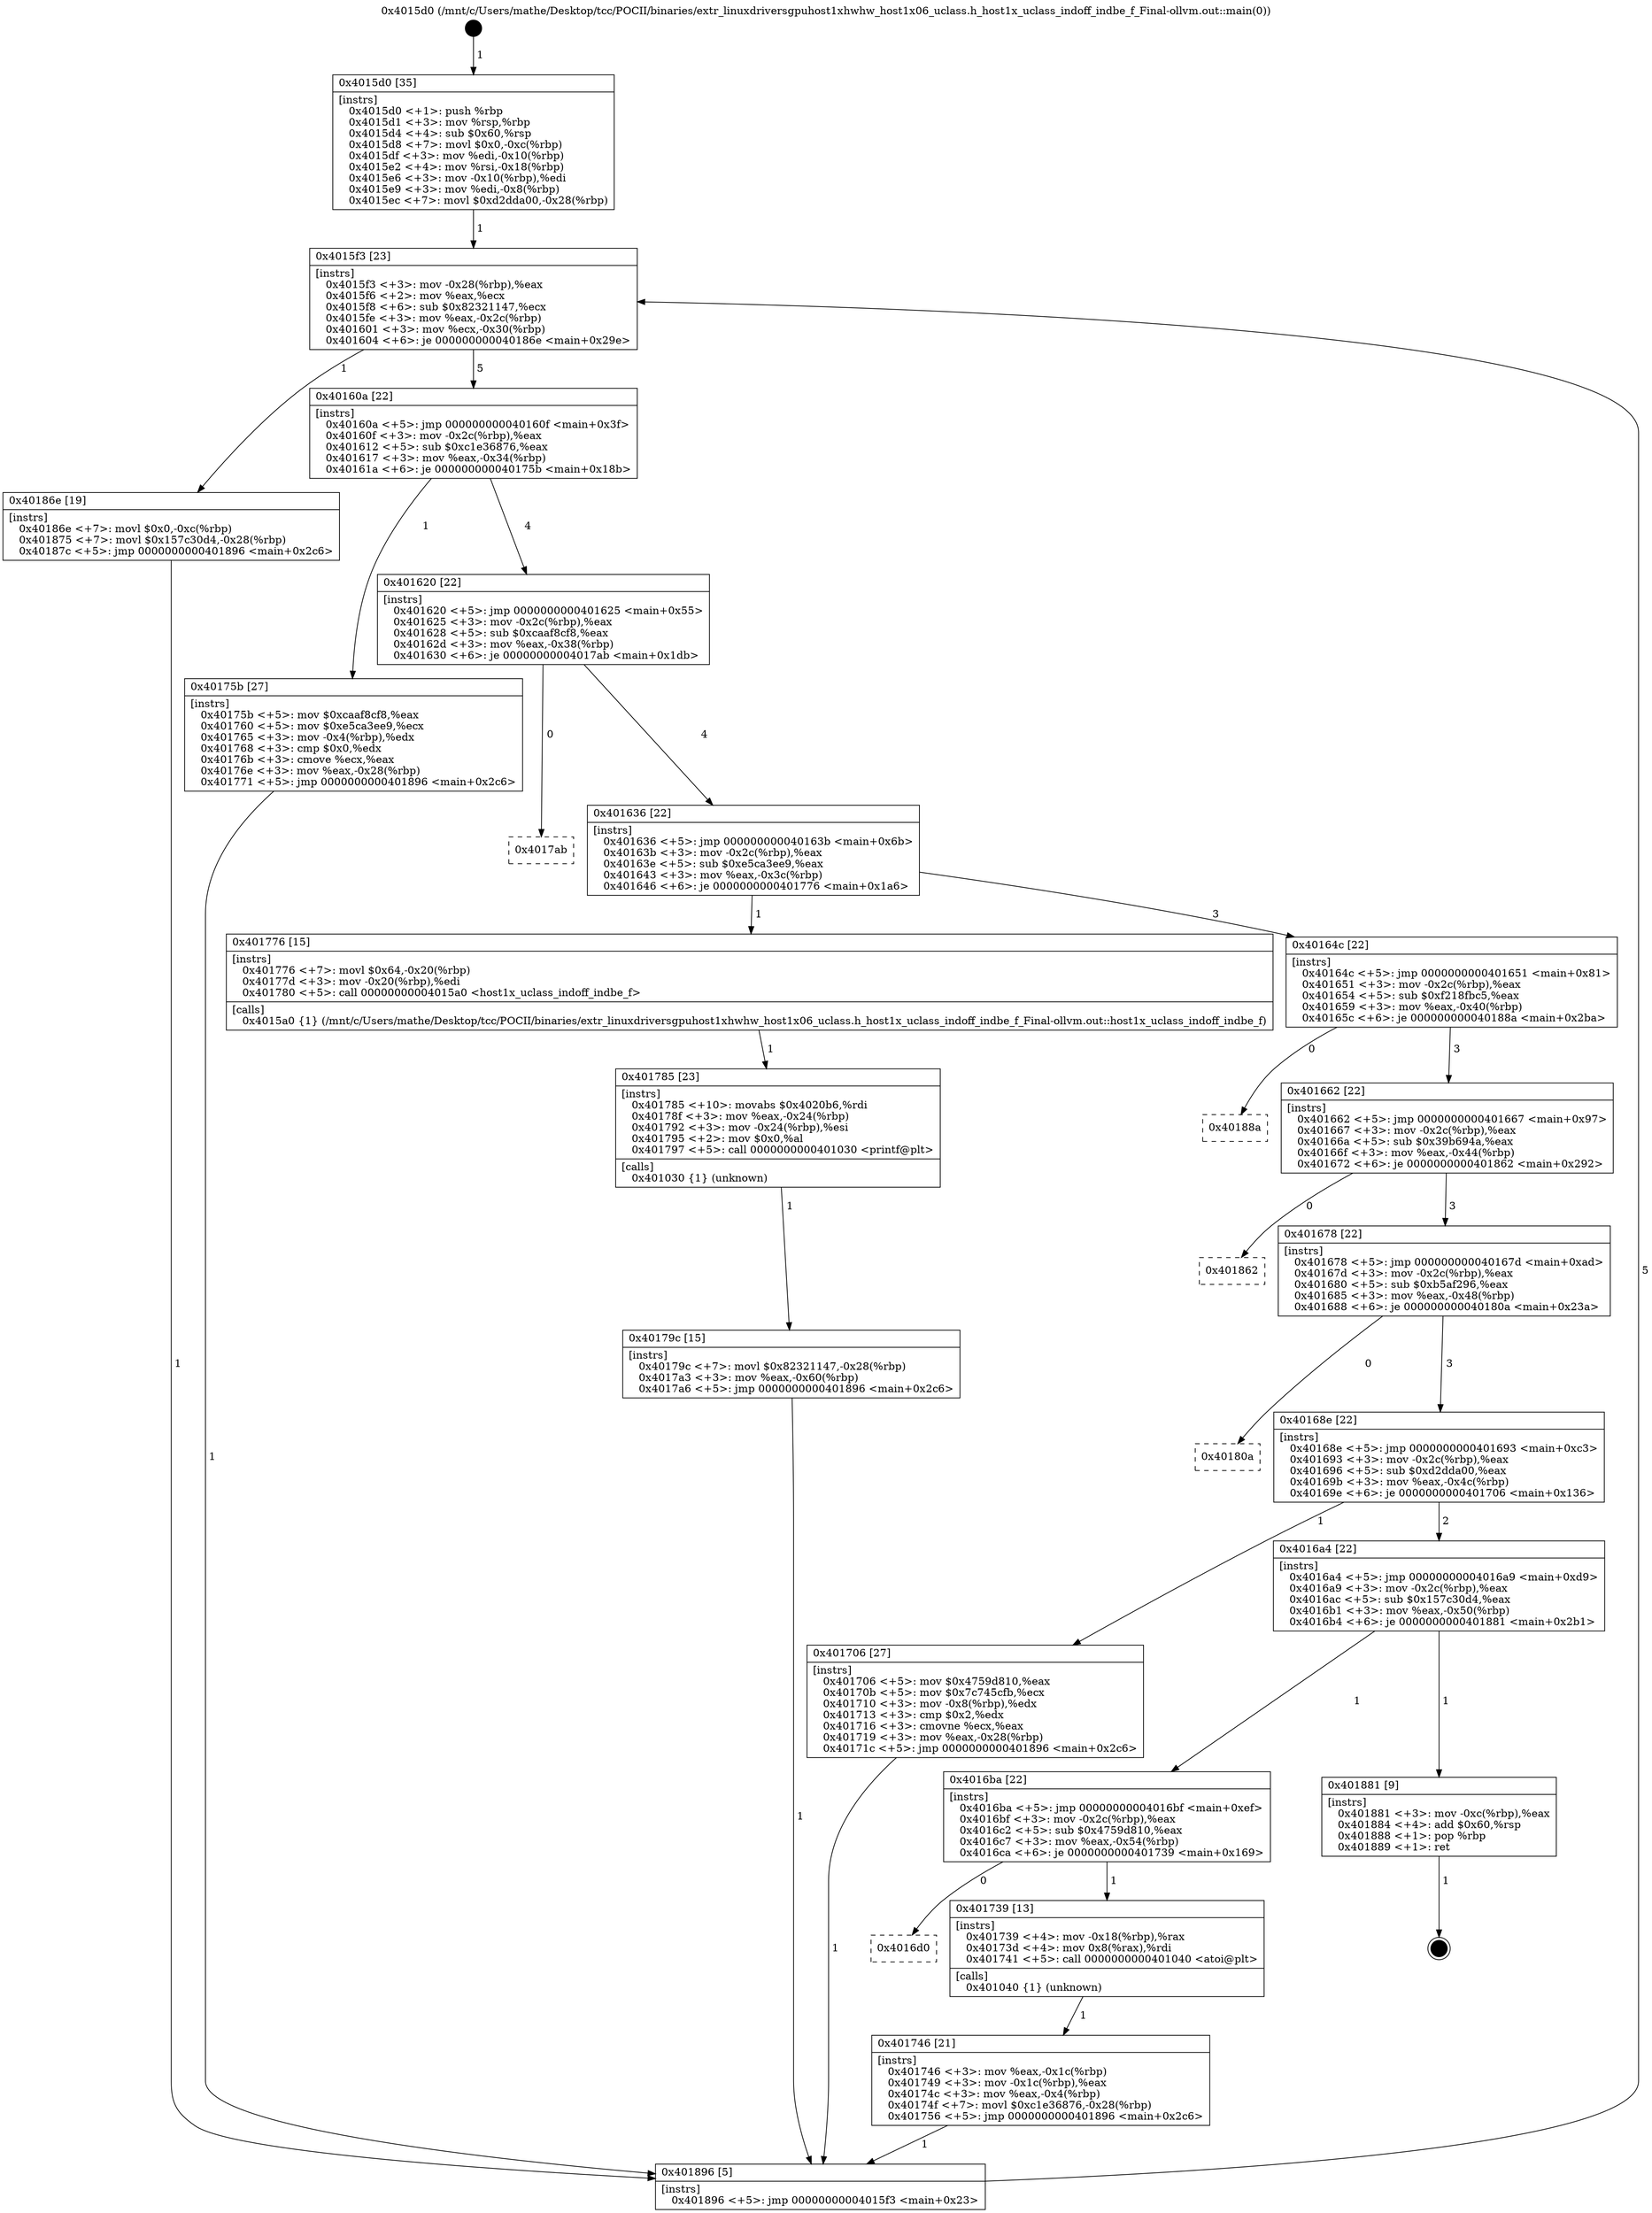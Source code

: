 digraph "0x4015d0" {
  label = "0x4015d0 (/mnt/c/Users/mathe/Desktop/tcc/POCII/binaries/extr_linuxdriversgpuhost1xhwhw_host1x06_uclass.h_host1x_uclass_indoff_indbe_f_Final-ollvm.out::main(0))"
  labelloc = "t"
  node[shape=record]

  Entry [label="",width=0.3,height=0.3,shape=circle,fillcolor=black,style=filled]
  "0x4015f3" [label="{
     0x4015f3 [23]\l
     | [instrs]\l
     &nbsp;&nbsp;0x4015f3 \<+3\>: mov -0x28(%rbp),%eax\l
     &nbsp;&nbsp;0x4015f6 \<+2\>: mov %eax,%ecx\l
     &nbsp;&nbsp;0x4015f8 \<+6\>: sub $0x82321147,%ecx\l
     &nbsp;&nbsp;0x4015fe \<+3\>: mov %eax,-0x2c(%rbp)\l
     &nbsp;&nbsp;0x401601 \<+3\>: mov %ecx,-0x30(%rbp)\l
     &nbsp;&nbsp;0x401604 \<+6\>: je 000000000040186e \<main+0x29e\>\l
  }"]
  "0x40186e" [label="{
     0x40186e [19]\l
     | [instrs]\l
     &nbsp;&nbsp;0x40186e \<+7\>: movl $0x0,-0xc(%rbp)\l
     &nbsp;&nbsp;0x401875 \<+7\>: movl $0x157c30d4,-0x28(%rbp)\l
     &nbsp;&nbsp;0x40187c \<+5\>: jmp 0000000000401896 \<main+0x2c6\>\l
  }"]
  "0x40160a" [label="{
     0x40160a [22]\l
     | [instrs]\l
     &nbsp;&nbsp;0x40160a \<+5\>: jmp 000000000040160f \<main+0x3f\>\l
     &nbsp;&nbsp;0x40160f \<+3\>: mov -0x2c(%rbp),%eax\l
     &nbsp;&nbsp;0x401612 \<+5\>: sub $0xc1e36876,%eax\l
     &nbsp;&nbsp;0x401617 \<+3\>: mov %eax,-0x34(%rbp)\l
     &nbsp;&nbsp;0x40161a \<+6\>: je 000000000040175b \<main+0x18b\>\l
  }"]
  Exit [label="",width=0.3,height=0.3,shape=circle,fillcolor=black,style=filled,peripheries=2]
  "0x40175b" [label="{
     0x40175b [27]\l
     | [instrs]\l
     &nbsp;&nbsp;0x40175b \<+5\>: mov $0xcaaf8cf8,%eax\l
     &nbsp;&nbsp;0x401760 \<+5\>: mov $0xe5ca3ee9,%ecx\l
     &nbsp;&nbsp;0x401765 \<+3\>: mov -0x4(%rbp),%edx\l
     &nbsp;&nbsp;0x401768 \<+3\>: cmp $0x0,%edx\l
     &nbsp;&nbsp;0x40176b \<+3\>: cmove %ecx,%eax\l
     &nbsp;&nbsp;0x40176e \<+3\>: mov %eax,-0x28(%rbp)\l
     &nbsp;&nbsp;0x401771 \<+5\>: jmp 0000000000401896 \<main+0x2c6\>\l
  }"]
  "0x401620" [label="{
     0x401620 [22]\l
     | [instrs]\l
     &nbsp;&nbsp;0x401620 \<+5\>: jmp 0000000000401625 \<main+0x55\>\l
     &nbsp;&nbsp;0x401625 \<+3\>: mov -0x2c(%rbp),%eax\l
     &nbsp;&nbsp;0x401628 \<+5\>: sub $0xcaaf8cf8,%eax\l
     &nbsp;&nbsp;0x40162d \<+3\>: mov %eax,-0x38(%rbp)\l
     &nbsp;&nbsp;0x401630 \<+6\>: je 00000000004017ab \<main+0x1db\>\l
  }"]
  "0x40179c" [label="{
     0x40179c [15]\l
     | [instrs]\l
     &nbsp;&nbsp;0x40179c \<+7\>: movl $0x82321147,-0x28(%rbp)\l
     &nbsp;&nbsp;0x4017a3 \<+3\>: mov %eax,-0x60(%rbp)\l
     &nbsp;&nbsp;0x4017a6 \<+5\>: jmp 0000000000401896 \<main+0x2c6\>\l
  }"]
  "0x4017ab" [label="{
     0x4017ab\l
  }", style=dashed]
  "0x401636" [label="{
     0x401636 [22]\l
     | [instrs]\l
     &nbsp;&nbsp;0x401636 \<+5\>: jmp 000000000040163b \<main+0x6b\>\l
     &nbsp;&nbsp;0x40163b \<+3\>: mov -0x2c(%rbp),%eax\l
     &nbsp;&nbsp;0x40163e \<+5\>: sub $0xe5ca3ee9,%eax\l
     &nbsp;&nbsp;0x401643 \<+3\>: mov %eax,-0x3c(%rbp)\l
     &nbsp;&nbsp;0x401646 \<+6\>: je 0000000000401776 \<main+0x1a6\>\l
  }"]
  "0x401785" [label="{
     0x401785 [23]\l
     | [instrs]\l
     &nbsp;&nbsp;0x401785 \<+10\>: movabs $0x4020b6,%rdi\l
     &nbsp;&nbsp;0x40178f \<+3\>: mov %eax,-0x24(%rbp)\l
     &nbsp;&nbsp;0x401792 \<+3\>: mov -0x24(%rbp),%esi\l
     &nbsp;&nbsp;0x401795 \<+2\>: mov $0x0,%al\l
     &nbsp;&nbsp;0x401797 \<+5\>: call 0000000000401030 \<printf@plt\>\l
     | [calls]\l
     &nbsp;&nbsp;0x401030 \{1\} (unknown)\l
  }"]
  "0x401776" [label="{
     0x401776 [15]\l
     | [instrs]\l
     &nbsp;&nbsp;0x401776 \<+7\>: movl $0x64,-0x20(%rbp)\l
     &nbsp;&nbsp;0x40177d \<+3\>: mov -0x20(%rbp),%edi\l
     &nbsp;&nbsp;0x401780 \<+5\>: call 00000000004015a0 \<host1x_uclass_indoff_indbe_f\>\l
     | [calls]\l
     &nbsp;&nbsp;0x4015a0 \{1\} (/mnt/c/Users/mathe/Desktop/tcc/POCII/binaries/extr_linuxdriversgpuhost1xhwhw_host1x06_uclass.h_host1x_uclass_indoff_indbe_f_Final-ollvm.out::host1x_uclass_indoff_indbe_f)\l
  }"]
  "0x40164c" [label="{
     0x40164c [22]\l
     | [instrs]\l
     &nbsp;&nbsp;0x40164c \<+5\>: jmp 0000000000401651 \<main+0x81\>\l
     &nbsp;&nbsp;0x401651 \<+3\>: mov -0x2c(%rbp),%eax\l
     &nbsp;&nbsp;0x401654 \<+5\>: sub $0xf218fbc5,%eax\l
     &nbsp;&nbsp;0x401659 \<+3\>: mov %eax,-0x40(%rbp)\l
     &nbsp;&nbsp;0x40165c \<+6\>: je 000000000040188a \<main+0x2ba\>\l
  }"]
  "0x401746" [label="{
     0x401746 [21]\l
     | [instrs]\l
     &nbsp;&nbsp;0x401746 \<+3\>: mov %eax,-0x1c(%rbp)\l
     &nbsp;&nbsp;0x401749 \<+3\>: mov -0x1c(%rbp),%eax\l
     &nbsp;&nbsp;0x40174c \<+3\>: mov %eax,-0x4(%rbp)\l
     &nbsp;&nbsp;0x40174f \<+7\>: movl $0xc1e36876,-0x28(%rbp)\l
     &nbsp;&nbsp;0x401756 \<+5\>: jmp 0000000000401896 \<main+0x2c6\>\l
  }"]
  "0x40188a" [label="{
     0x40188a\l
  }", style=dashed]
  "0x401662" [label="{
     0x401662 [22]\l
     | [instrs]\l
     &nbsp;&nbsp;0x401662 \<+5\>: jmp 0000000000401667 \<main+0x97\>\l
     &nbsp;&nbsp;0x401667 \<+3\>: mov -0x2c(%rbp),%eax\l
     &nbsp;&nbsp;0x40166a \<+5\>: sub $0x39b694a,%eax\l
     &nbsp;&nbsp;0x40166f \<+3\>: mov %eax,-0x44(%rbp)\l
     &nbsp;&nbsp;0x401672 \<+6\>: je 0000000000401862 \<main+0x292\>\l
  }"]
  "0x4016d0" [label="{
     0x4016d0\l
  }", style=dashed]
  "0x401862" [label="{
     0x401862\l
  }", style=dashed]
  "0x401678" [label="{
     0x401678 [22]\l
     | [instrs]\l
     &nbsp;&nbsp;0x401678 \<+5\>: jmp 000000000040167d \<main+0xad\>\l
     &nbsp;&nbsp;0x40167d \<+3\>: mov -0x2c(%rbp),%eax\l
     &nbsp;&nbsp;0x401680 \<+5\>: sub $0xb5af296,%eax\l
     &nbsp;&nbsp;0x401685 \<+3\>: mov %eax,-0x48(%rbp)\l
     &nbsp;&nbsp;0x401688 \<+6\>: je 000000000040180a \<main+0x23a\>\l
  }"]
  "0x401739" [label="{
     0x401739 [13]\l
     | [instrs]\l
     &nbsp;&nbsp;0x401739 \<+4\>: mov -0x18(%rbp),%rax\l
     &nbsp;&nbsp;0x40173d \<+4\>: mov 0x8(%rax),%rdi\l
     &nbsp;&nbsp;0x401741 \<+5\>: call 0000000000401040 \<atoi@plt\>\l
     | [calls]\l
     &nbsp;&nbsp;0x401040 \{1\} (unknown)\l
  }"]
  "0x40180a" [label="{
     0x40180a\l
  }", style=dashed]
  "0x40168e" [label="{
     0x40168e [22]\l
     | [instrs]\l
     &nbsp;&nbsp;0x40168e \<+5\>: jmp 0000000000401693 \<main+0xc3\>\l
     &nbsp;&nbsp;0x401693 \<+3\>: mov -0x2c(%rbp),%eax\l
     &nbsp;&nbsp;0x401696 \<+5\>: sub $0xd2dda00,%eax\l
     &nbsp;&nbsp;0x40169b \<+3\>: mov %eax,-0x4c(%rbp)\l
     &nbsp;&nbsp;0x40169e \<+6\>: je 0000000000401706 \<main+0x136\>\l
  }"]
  "0x4016ba" [label="{
     0x4016ba [22]\l
     | [instrs]\l
     &nbsp;&nbsp;0x4016ba \<+5\>: jmp 00000000004016bf \<main+0xef\>\l
     &nbsp;&nbsp;0x4016bf \<+3\>: mov -0x2c(%rbp),%eax\l
     &nbsp;&nbsp;0x4016c2 \<+5\>: sub $0x4759d810,%eax\l
     &nbsp;&nbsp;0x4016c7 \<+3\>: mov %eax,-0x54(%rbp)\l
     &nbsp;&nbsp;0x4016ca \<+6\>: je 0000000000401739 \<main+0x169\>\l
  }"]
  "0x401706" [label="{
     0x401706 [27]\l
     | [instrs]\l
     &nbsp;&nbsp;0x401706 \<+5\>: mov $0x4759d810,%eax\l
     &nbsp;&nbsp;0x40170b \<+5\>: mov $0x7c745cfb,%ecx\l
     &nbsp;&nbsp;0x401710 \<+3\>: mov -0x8(%rbp),%edx\l
     &nbsp;&nbsp;0x401713 \<+3\>: cmp $0x2,%edx\l
     &nbsp;&nbsp;0x401716 \<+3\>: cmovne %ecx,%eax\l
     &nbsp;&nbsp;0x401719 \<+3\>: mov %eax,-0x28(%rbp)\l
     &nbsp;&nbsp;0x40171c \<+5\>: jmp 0000000000401896 \<main+0x2c6\>\l
  }"]
  "0x4016a4" [label="{
     0x4016a4 [22]\l
     | [instrs]\l
     &nbsp;&nbsp;0x4016a4 \<+5\>: jmp 00000000004016a9 \<main+0xd9\>\l
     &nbsp;&nbsp;0x4016a9 \<+3\>: mov -0x2c(%rbp),%eax\l
     &nbsp;&nbsp;0x4016ac \<+5\>: sub $0x157c30d4,%eax\l
     &nbsp;&nbsp;0x4016b1 \<+3\>: mov %eax,-0x50(%rbp)\l
     &nbsp;&nbsp;0x4016b4 \<+6\>: je 0000000000401881 \<main+0x2b1\>\l
  }"]
  "0x401896" [label="{
     0x401896 [5]\l
     | [instrs]\l
     &nbsp;&nbsp;0x401896 \<+5\>: jmp 00000000004015f3 \<main+0x23\>\l
  }"]
  "0x4015d0" [label="{
     0x4015d0 [35]\l
     | [instrs]\l
     &nbsp;&nbsp;0x4015d0 \<+1\>: push %rbp\l
     &nbsp;&nbsp;0x4015d1 \<+3\>: mov %rsp,%rbp\l
     &nbsp;&nbsp;0x4015d4 \<+4\>: sub $0x60,%rsp\l
     &nbsp;&nbsp;0x4015d8 \<+7\>: movl $0x0,-0xc(%rbp)\l
     &nbsp;&nbsp;0x4015df \<+3\>: mov %edi,-0x10(%rbp)\l
     &nbsp;&nbsp;0x4015e2 \<+4\>: mov %rsi,-0x18(%rbp)\l
     &nbsp;&nbsp;0x4015e6 \<+3\>: mov -0x10(%rbp),%edi\l
     &nbsp;&nbsp;0x4015e9 \<+3\>: mov %edi,-0x8(%rbp)\l
     &nbsp;&nbsp;0x4015ec \<+7\>: movl $0xd2dda00,-0x28(%rbp)\l
  }"]
  "0x401881" [label="{
     0x401881 [9]\l
     | [instrs]\l
     &nbsp;&nbsp;0x401881 \<+3\>: mov -0xc(%rbp),%eax\l
     &nbsp;&nbsp;0x401884 \<+4\>: add $0x60,%rsp\l
     &nbsp;&nbsp;0x401888 \<+1\>: pop %rbp\l
     &nbsp;&nbsp;0x401889 \<+1\>: ret\l
  }"]
  Entry -> "0x4015d0" [label=" 1"]
  "0x4015f3" -> "0x40186e" [label=" 1"]
  "0x4015f3" -> "0x40160a" [label=" 5"]
  "0x401881" -> Exit [label=" 1"]
  "0x40160a" -> "0x40175b" [label=" 1"]
  "0x40160a" -> "0x401620" [label=" 4"]
  "0x40186e" -> "0x401896" [label=" 1"]
  "0x401620" -> "0x4017ab" [label=" 0"]
  "0x401620" -> "0x401636" [label=" 4"]
  "0x40179c" -> "0x401896" [label=" 1"]
  "0x401636" -> "0x401776" [label=" 1"]
  "0x401636" -> "0x40164c" [label=" 3"]
  "0x401785" -> "0x40179c" [label=" 1"]
  "0x40164c" -> "0x40188a" [label=" 0"]
  "0x40164c" -> "0x401662" [label=" 3"]
  "0x401776" -> "0x401785" [label=" 1"]
  "0x401662" -> "0x401862" [label=" 0"]
  "0x401662" -> "0x401678" [label=" 3"]
  "0x40175b" -> "0x401896" [label=" 1"]
  "0x401678" -> "0x40180a" [label=" 0"]
  "0x401678" -> "0x40168e" [label=" 3"]
  "0x401746" -> "0x401896" [label=" 1"]
  "0x40168e" -> "0x401706" [label=" 1"]
  "0x40168e" -> "0x4016a4" [label=" 2"]
  "0x401706" -> "0x401896" [label=" 1"]
  "0x4015d0" -> "0x4015f3" [label=" 1"]
  "0x401896" -> "0x4015f3" [label=" 5"]
  "0x4016ba" -> "0x4016d0" [label=" 0"]
  "0x4016a4" -> "0x401881" [label=" 1"]
  "0x4016a4" -> "0x4016ba" [label=" 1"]
  "0x401739" -> "0x401746" [label=" 1"]
  "0x4016ba" -> "0x401739" [label=" 1"]
}
